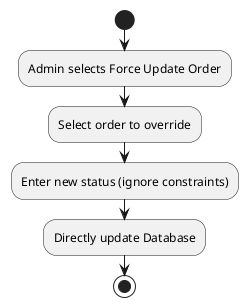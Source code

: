 @startuml
start
:Admin selects Force Update Order;
:Select order to override;
:Enter new status (ignore constraints);
:Directly update Database;
stop
@enduml
